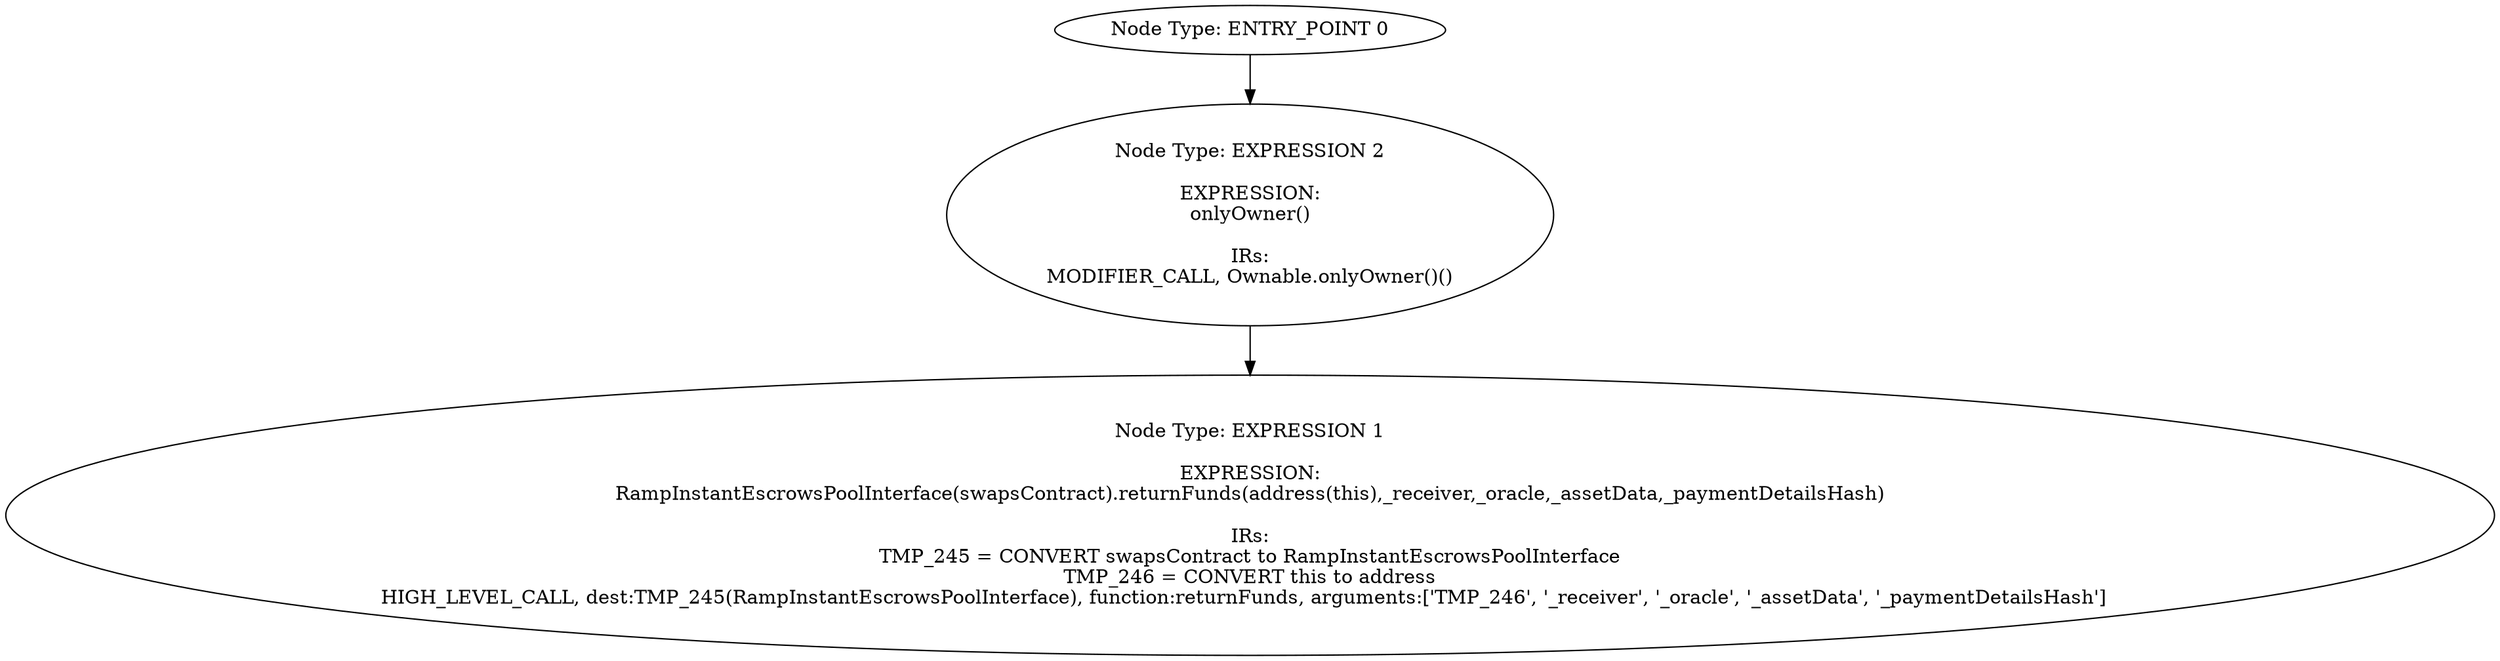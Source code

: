 digraph{
0[label="Node Type: ENTRY_POINT 0
"];
0->2;
1[label="Node Type: EXPRESSION 1

EXPRESSION:
RampInstantEscrowsPoolInterface(swapsContract).returnFunds(address(this),_receiver,_oracle,_assetData,_paymentDetailsHash)

IRs:
TMP_245 = CONVERT swapsContract to RampInstantEscrowsPoolInterface
TMP_246 = CONVERT this to address
HIGH_LEVEL_CALL, dest:TMP_245(RampInstantEscrowsPoolInterface), function:returnFunds, arguments:['TMP_246', '_receiver', '_oracle', '_assetData', '_paymentDetailsHash']  "];
2[label="Node Type: EXPRESSION 2

EXPRESSION:
onlyOwner()

IRs:
MODIFIER_CALL, Ownable.onlyOwner()()"];
2->1;
}
